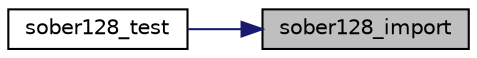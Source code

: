 digraph "sober128_import"
{
 // LATEX_PDF_SIZE
  edge [fontname="Helvetica",fontsize="10",labelfontname="Helvetica",labelfontsize="10"];
  node [fontname="Helvetica",fontsize="10",shape=record];
  rankdir="RL";
  Node43 [label="sober128_import",height=0.2,width=0.4,color="black", fillcolor="grey75", style="filled", fontcolor="black",tooltip="Import a PRNG state."];
  Node43 -> Node44 [dir="back",color="midnightblue",fontsize="10",style="solid",fontname="Helvetica"];
  Node44 [label="sober128_test",height=0.2,width=0.4,color="black", fillcolor="white", style="filled",URL="$sober128_8c.html#ae89334392b56e0cb75d493a5bdba60b7",tooltip="PRNG self-test."];
}
